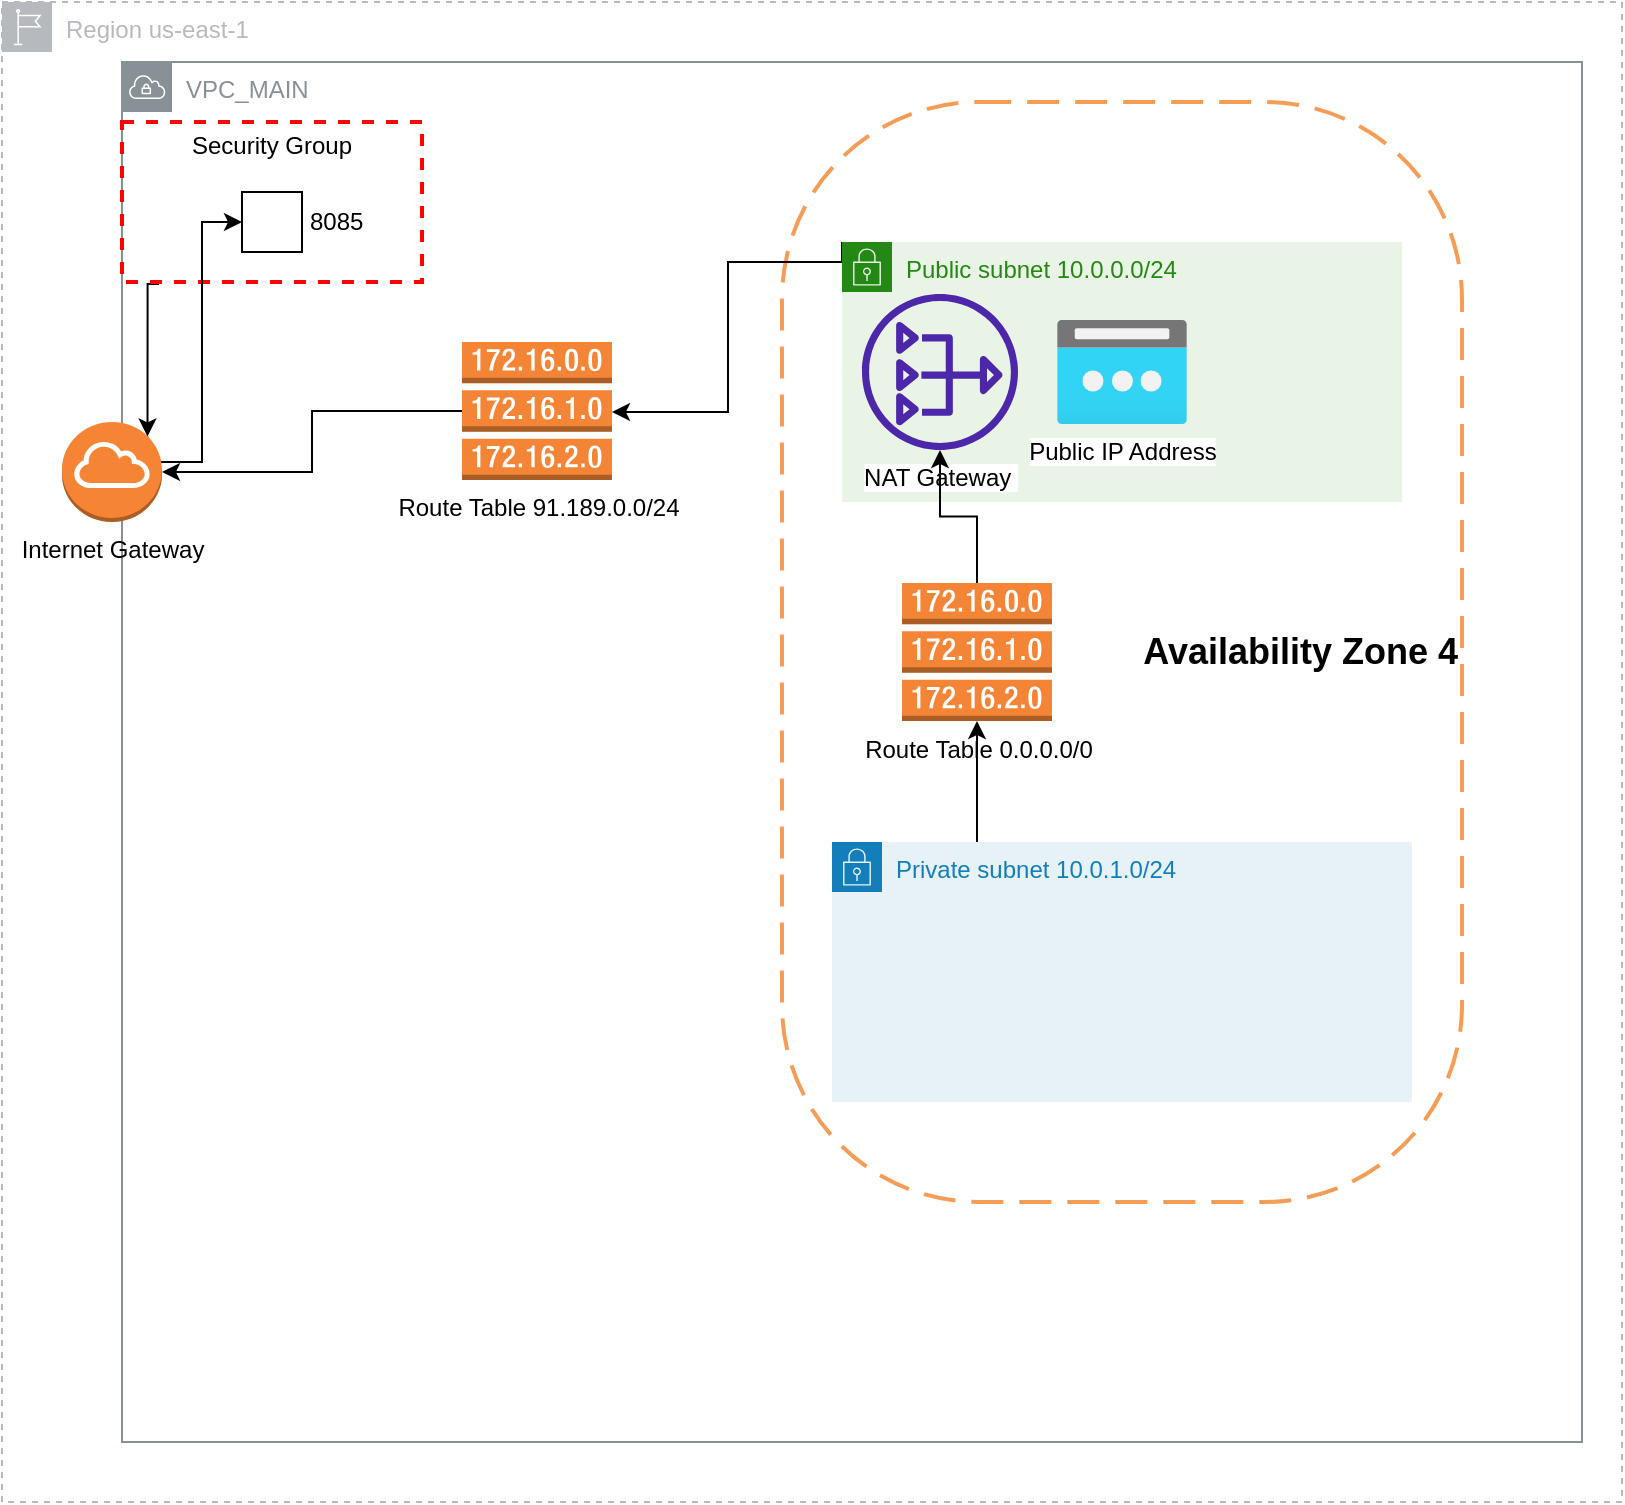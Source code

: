 <mxfile version="16.6.0" type="github">
  <diagram id="pFCO5rwux-H22-heMVk4" name="Page-1">
    <mxGraphModel dx="2062" dy="796" grid="1" gridSize="10" guides="1" tooltips="1" connect="1" arrows="1" fold="1" page="1" pageScale="1" pageWidth="850" pageHeight="1100" math="0" shadow="0">
      <root>
        <mxCell id="0" />
        <mxCell id="1" parent="0" />
        <mxCell id="VTVd_iiEjQSxIu9ezFgo-7" value="VPC_MAIN" style="sketch=0;outlineConnect=0;gradientColor=none;html=1;whiteSpace=wrap;fontSize=12;fontStyle=0;shape=mxgraph.aws4.group;grIcon=mxgraph.aws4.group_vpc;strokeColor=#879196;fillColor=none;verticalAlign=top;align=left;spacingLeft=30;fontColor=#879196;dashed=0;" parent="1" vertex="1">
          <mxGeometry x="70" y="140" width="730" height="690" as="geometry" />
        </mxCell>
        <mxCell id="VTVd_iiEjQSxIu9ezFgo-6" value="Region us-east-1" style="sketch=0;outlineConnect=0;gradientColor=none;html=1;whiteSpace=wrap;fontSize=12;fontStyle=0;shape=mxgraph.aws4.group;grIcon=mxgraph.aws4.group_region;strokeColor=#B6BABF;fillColor=none;verticalAlign=top;align=left;spacingLeft=30;fontColor=#B6BABF;dashed=1;" parent="1" vertex="1">
          <mxGeometry x="10" y="110" width="810" height="750" as="geometry" />
        </mxCell>
        <mxCell id="VTVd_iiEjQSxIu9ezFgo-8" value="&lt;h2&gt;Availability Zone 4&lt;/h2&gt;" style="rounded=1;arcSize=29;dashed=1;strokeColor=#F59D56;fillColor=default;gradientColor=none;dashPattern=8 4;strokeWidth=2;whiteSpace=wrap;html=1;align=right;" parent="1" vertex="1">
          <mxGeometry x="400" y="160" width="340" height="550" as="geometry" />
        </mxCell>
        <mxCell id="YYBxXYRRNS971-Oj3B5X-8" style="edgeStyle=orthogonalEdgeStyle;rounded=0;orthogonalLoop=1;jettySize=auto;html=1;entryX=0.855;entryY=0.145;entryDx=0;entryDy=0;entryPerimeter=0;exitX=0.12;exitY=0.988;exitDx=0;exitDy=0;exitPerimeter=0;" edge="1" parent="1" source="VTVd_iiEjQSxIu9ezFgo-3" target="VTVd_iiEjQSxIu9ezFgo-2">
          <mxGeometry relative="1" as="geometry">
            <Array as="points">
              <mxPoint x="88" y="251" />
              <mxPoint x="83" y="251" />
            </Array>
          </mxGeometry>
        </mxCell>
        <mxCell id="VTVd_iiEjQSxIu9ezFgo-3" value="Security Group" style="fontStyle=0;verticalAlign=top;align=center;spacingTop=-2;fillColor=none;rounded=0;whiteSpace=wrap;html=1;strokeColor=#FF0000;strokeWidth=2;dashed=1;container=1;collapsible=0;expand=0;recursiveResize=0;" parent="1" vertex="1">
          <mxGeometry x="70" y="170" width="150" height="80" as="geometry" />
        </mxCell>
        <mxCell id="YYBxXYRRNS971-Oj3B5X-5" value="8085" style="fontStyle=0;labelPosition=right;verticalLabelPosition=middle;align=left;verticalAlign=middle;spacingLeft=2;fillColor=default;gradientColor=none;html=1;" vertex="1" parent="VTVd_iiEjQSxIu9ezFgo-3">
          <mxGeometry x="60" y="35" width="30" height="30" as="geometry" />
        </mxCell>
        <mxCell id="YYBxXYRRNS971-Oj3B5X-7" style="edgeStyle=orthogonalEdgeStyle;rounded=0;orthogonalLoop=1;jettySize=auto;html=1;entryX=0;entryY=0.5;entryDx=0;entryDy=0;exitX=0.855;exitY=0.145;exitDx=0;exitDy=0;exitPerimeter=0;" edge="1" parent="1" source="VTVd_iiEjQSxIu9ezFgo-2" target="YYBxXYRRNS971-Oj3B5X-5">
          <mxGeometry relative="1" as="geometry">
            <Array as="points">
              <mxPoint x="83" y="340" />
              <mxPoint x="110" y="340" />
              <mxPoint x="110" y="220" />
            </Array>
          </mxGeometry>
        </mxCell>
        <mxCell id="VTVd_iiEjQSxIu9ezFgo-2" value="Internet Gateway" style="outlineConnect=0;dashed=0;verticalLabelPosition=bottom;verticalAlign=top;align=center;html=1;shape=mxgraph.aws3.internet_gateway;fillColor=#F58534;gradientColor=none;" parent="1" vertex="1">
          <mxGeometry x="40" y="320" width="50" height="50" as="geometry" />
        </mxCell>
        <mxCell id="YYBxXYRRNS971-Oj3B5X-22" style="edgeStyle=orthogonalEdgeStyle;rounded=0;orthogonalLoop=1;jettySize=auto;html=1;exitX=0.25;exitY=0;exitDx=0;exitDy=0;fontSize=13;fontColor=#000000;" edge="1" parent="1" source="YYBxXYRRNS971-Oj3B5X-1" target="YYBxXYRRNS971-Oj3B5X-21">
          <mxGeometry relative="1" as="geometry" />
        </mxCell>
        <mxCell id="YYBxXYRRNS971-Oj3B5X-1" value="Private subnet 10.0.1.0/24" style="points=[[0,0],[0.25,0],[0.5,0],[0.75,0],[1,0],[1,0.25],[1,0.5],[1,0.75],[1,1],[0.75,1],[0.5,1],[0.25,1],[0,1],[0,0.75],[0,0.5],[0,0.25]];outlineConnect=0;gradientColor=none;html=1;whiteSpace=wrap;fontSize=12;fontStyle=0;container=1;pointerEvents=0;collapsible=0;recursiveResize=0;shape=mxgraph.aws4.group;grIcon=mxgraph.aws4.group_security_group;grStroke=0;strokeColor=#147EBA;fillColor=#E6F2F8;verticalAlign=top;align=left;spacingLeft=30;fontColor=#147EBA;dashed=0;" vertex="1" parent="1">
          <mxGeometry x="425" y="530" width="290" height="130" as="geometry" />
        </mxCell>
        <mxCell id="YYBxXYRRNS971-Oj3B5X-19" style="edgeStyle=orthogonalEdgeStyle;rounded=0;orthogonalLoop=1;jettySize=auto;html=1;exitX=0;exitY=0;exitDx=0;exitDy=0;fontSize=13;fontColor=#000000;" edge="1" parent="1" source="YYBxXYRRNS971-Oj3B5X-2" target="YYBxXYRRNS971-Oj3B5X-10">
          <mxGeometry relative="1" as="geometry">
            <Array as="points">
              <mxPoint x="430" y="240" />
              <mxPoint x="373" y="240" />
              <mxPoint x="373" y="315" />
            </Array>
          </mxGeometry>
        </mxCell>
        <mxCell id="YYBxXYRRNS971-Oj3B5X-2" value="Public subnet&amp;nbsp;10.0.0.0/24" style="points=[[0,0],[0.25,0],[0.5,0],[0.75,0],[1,0],[1,0.25],[1,0.5],[1,0.75],[1,1],[0.75,1],[0.5,1],[0.25,1],[0,1],[0,0.75],[0,0.5],[0,0.25]];outlineConnect=0;gradientColor=none;html=1;whiteSpace=wrap;fontSize=12;fontStyle=0;container=1;pointerEvents=0;collapsible=0;recursiveResize=0;shape=mxgraph.aws4.group;grIcon=mxgraph.aws4.group_security_group;grStroke=0;strokeColor=#248814;fillColor=#E9F3E6;verticalAlign=top;align=left;spacingLeft=30;fontColor=#248814;dashed=0;" vertex="1" parent="1">
          <mxGeometry x="430" y="230" width="280" height="130" as="geometry" />
        </mxCell>
        <mxCell id="YYBxXYRRNS971-Oj3B5X-15" value="&lt;span style=&quot;background-color: rgb(255 , 255 , 255)&quot;&gt;&lt;font color=&quot;#000000&quot;&gt;NAT Gateway&amp;nbsp;&lt;/font&gt;&lt;/span&gt;" style="sketch=0;outlineConnect=0;fontColor=#232F3E;gradientColor=none;fillColor=#4D27AA;strokeColor=none;dashed=0;verticalLabelPosition=bottom;verticalAlign=top;align=center;html=1;fontSize=12;fontStyle=0;aspect=fixed;pointerEvents=1;shape=mxgraph.aws4.nat_gateway;rotation=0;" vertex="1" parent="YYBxXYRRNS971-Oj3B5X-2">
          <mxGeometry x="10" y="26" width="78" height="78" as="geometry" />
        </mxCell>
        <mxCell id="YYBxXYRRNS971-Oj3B5X-18" value="Public IP Address" style="aspect=fixed;html=1;points=[];align=center;image;fontSize=12;image=img/lib/azure2/networking/Public_IP_Addresses.svg;labelBackgroundColor=#FFFFFF;fontColor=#000000;fillColor=default;gradientColor=none;" vertex="1" parent="YYBxXYRRNS971-Oj3B5X-2">
          <mxGeometry x="107.5" y="39" width="65" height="52" as="geometry" />
        </mxCell>
        <mxCell id="YYBxXYRRNS971-Oj3B5X-20" style="edgeStyle=orthogonalEdgeStyle;rounded=0;orthogonalLoop=1;jettySize=auto;html=1;exitX=0;exitY=0.5;exitDx=0;exitDy=0;exitPerimeter=0;entryX=1;entryY=0.5;entryDx=0;entryDy=0;entryPerimeter=0;fontSize=13;fontColor=#000000;" edge="1" parent="1" source="YYBxXYRRNS971-Oj3B5X-10" target="VTVd_iiEjQSxIu9ezFgo-2">
          <mxGeometry relative="1" as="geometry" />
        </mxCell>
        <mxCell id="YYBxXYRRNS971-Oj3B5X-10" value="Route Table 91.189.0.0/24" style="outlineConnect=0;dashed=0;verticalLabelPosition=bottom;verticalAlign=top;align=center;html=1;shape=mxgraph.aws3.route_table;fillColor=#F58536;gradientColor=none;" vertex="1" parent="1">
          <mxGeometry x="240" y="280" width="75" height="69" as="geometry" />
        </mxCell>
        <mxCell id="YYBxXYRRNS971-Oj3B5X-23" style="edgeStyle=orthogonalEdgeStyle;rounded=0;orthogonalLoop=1;jettySize=auto;html=1;exitX=0.5;exitY=0;exitDx=0;exitDy=0;exitPerimeter=0;fontSize=13;fontColor=#000000;" edge="1" parent="1" source="YYBxXYRRNS971-Oj3B5X-21" target="YYBxXYRRNS971-Oj3B5X-15">
          <mxGeometry relative="1" as="geometry" />
        </mxCell>
        <mxCell id="YYBxXYRRNS971-Oj3B5X-21" value="Route Table 0.0.0.0/0" style="outlineConnect=0;dashed=0;verticalLabelPosition=bottom;verticalAlign=top;align=center;html=1;shape=mxgraph.aws3.route_table;fillColor=#F58536;gradientColor=none;" vertex="1" parent="1">
          <mxGeometry x="460" y="400.5" width="75" height="69" as="geometry" />
        </mxCell>
      </root>
    </mxGraphModel>
  </diagram>
</mxfile>
